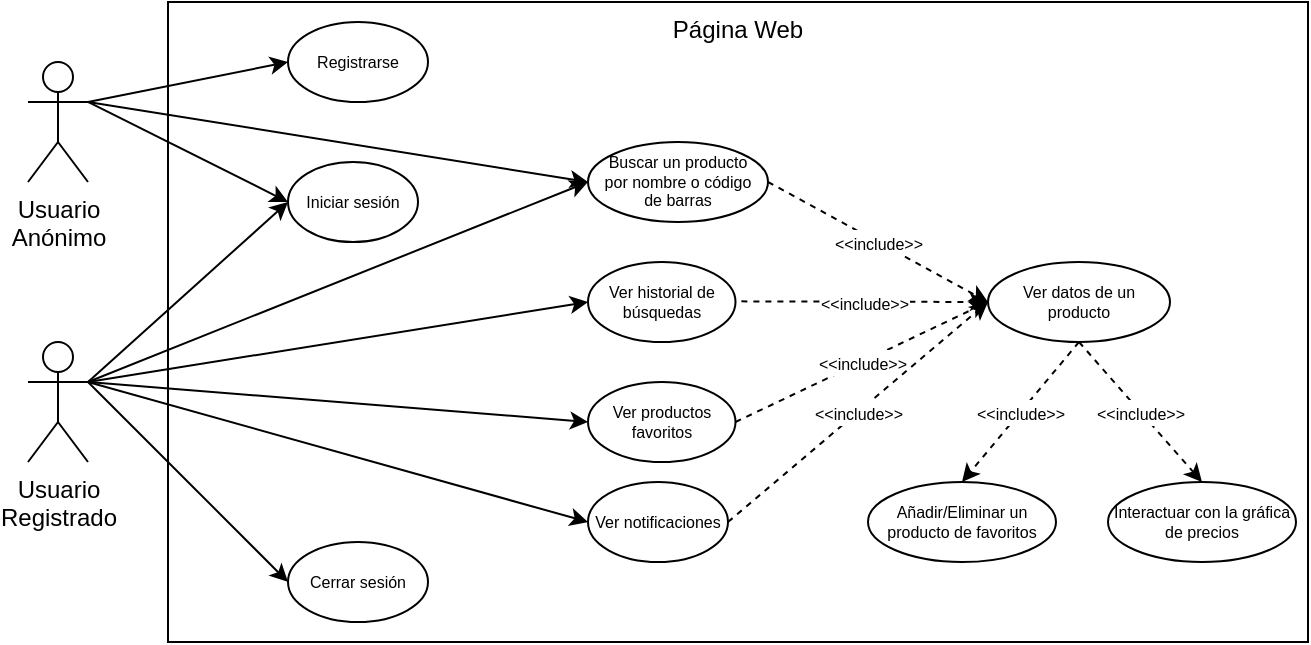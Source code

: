 <mxfile version="21.3.2" type="device">
  <diagram name="Página-1" id="mUMkQfpNWBqZ8aSj7ifJ">
    <mxGraphModel dx="844" dy="449" grid="1" gridSize="10" guides="1" tooltips="1" connect="1" arrows="1" fold="1" page="1" pageScale="1" pageWidth="827" pageHeight="1169" math="0" shadow="0">
      <root>
        <mxCell id="0" />
        <mxCell id="1" parent="0" />
        <mxCell id="4fhJ08_dgWwNyoEyeQ70-30" value="Página Web" style="rounded=0;whiteSpace=wrap;html=1;labelPosition=center;verticalLabelPosition=middle;align=center;verticalAlign=top;" vertex="1" parent="1">
          <mxGeometry x="130" y="50" width="570" height="320" as="geometry" />
        </mxCell>
        <mxCell id="4fhJ08_dgWwNyoEyeQ70-33" style="rounded=0;orthogonalLoop=1;jettySize=auto;html=1;entryX=0;entryY=0.5;entryDx=0;entryDy=0;exitX=1;exitY=0.333;exitDx=0;exitDy=0;exitPerimeter=0;" edge="1" parent="1" source="4fhJ08_dgWwNyoEyeQ70-1" target="4fhJ08_dgWwNyoEyeQ70-24">
          <mxGeometry relative="1" as="geometry" />
        </mxCell>
        <mxCell id="4fhJ08_dgWwNyoEyeQ70-34" style="rounded=0;orthogonalLoop=1;jettySize=auto;html=1;entryX=0;entryY=0.5;entryDx=0;entryDy=0;exitX=1;exitY=0.333;exitDx=0;exitDy=0;exitPerimeter=0;" edge="1" parent="1" source="4fhJ08_dgWwNyoEyeQ70-1" target="4fhJ08_dgWwNyoEyeQ70-29">
          <mxGeometry relative="1" as="geometry" />
        </mxCell>
        <mxCell id="4fhJ08_dgWwNyoEyeQ70-35" style="rounded=0;orthogonalLoop=1;jettySize=auto;html=1;entryX=0;entryY=0.5;entryDx=0;entryDy=0;exitX=1;exitY=0.333;exitDx=0;exitDy=0;exitPerimeter=0;" edge="1" parent="1" source="4fhJ08_dgWwNyoEyeQ70-1" target="4fhJ08_dgWwNyoEyeQ70-22">
          <mxGeometry relative="1" as="geometry">
            <mxPoint x="50" y="160" as="sourcePoint" />
          </mxGeometry>
        </mxCell>
        <mxCell id="4fhJ08_dgWwNyoEyeQ70-36" style="rounded=0;orthogonalLoop=1;jettySize=auto;html=1;entryX=0;entryY=0.5;entryDx=0;entryDy=0;exitX=1;exitY=0.333;exitDx=0;exitDy=0;exitPerimeter=0;" edge="1" parent="1" source="4fhJ08_dgWwNyoEyeQ70-1" target="4fhJ08_dgWwNyoEyeQ70-23">
          <mxGeometry relative="1" as="geometry">
            <mxPoint x="50" y="160" as="sourcePoint" />
          </mxGeometry>
        </mxCell>
        <mxCell id="4fhJ08_dgWwNyoEyeQ70-51" style="rounded=0;orthogonalLoop=1;jettySize=auto;html=1;exitX=1;exitY=0.333;exitDx=0;exitDy=0;exitPerimeter=0;entryX=0;entryY=0.5;entryDx=0;entryDy=0;" edge="1" parent="1" source="4fhJ08_dgWwNyoEyeQ70-1" target="4fhJ08_dgWwNyoEyeQ70-26">
          <mxGeometry relative="1" as="geometry" />
        </mxCell>
        <mxCell id="4fhJ08_dgWwNyoEyeQ70-1" value="Usuario&lt;br&gt;Registrado" style="shape=umlActor;verticalLabelPosition=bottom;verticalAlign=top;html=1;outlineConnect=0;" vertex="1" parent="1">
          <mxGeometry x="60" y="220" width="30" height="60" as="geometry" />
        </mxCell>
        <mxCell id="4fhJ08_dgWwNyoEyeQ70-21" value="Añadir/Eliminar un producto de favoritos" style="ellipse;whiteSpace=wrap;html=1;fontSize=8;" vertex="1" parent="1">
          <mxGeometry x="480" y="290" width="94" height="40" as="geometry" />
        </mxCell>
        <mxCell id="4fhJ08_dgWwNyoEyeQ70-22" value="Ver productos favoritos" style="ellipse;whiteSpace=wrap;html=1;fontSize=8;" vertex="1" parent="1">
          <mxGeometry x="340" y="240" width="73.75" height="40" as="geometry" />
        </mxCell>
        <mxCell id="4fhJ08_dgWwNyoEyeQ70-23" value="Ver notificaciones" style="ellipse;whiteSpace=wrap;html=1;fontSize=8;" vertex="1" parent="1">
          <mxGeometry x="340" y="290" width="70" height="40" as="geometry" />
        </mxCell>
        <mxCell id="4fhJ08_dgWwNyoEyeQ70-31" value="&lt;font style=&quot;font-size: 8px;&quot;&gt;&amp;lt;&amp;lt;include&amp;gt;&amp;gt;&lt;/font&gt;" style="rounded=0;orthogonalLoop=1;jettySize=auto;html=1;entryX=0;entryY=0.5;entryDx=0;entryDy=0;dashed=1;exitX=1;exitY=0.5;exitDx=0;exitDy=0;" edge="1" parent="1" source="4fhJ08_dgWwNyoEyeQ70-24" target="4fhJ08_dgWwNyoEyeQ70-28">
          <mxGeometry relative="1" as="geometry" />
        </mxCell>
        <mxCell id="4fhJ08_dgWwNyoEyeQ70-24" value="Buscar un producto por nombre o código de barras" style="ellipse;whiteSpace=wrap;html=1;spacing=7;fontSize=8;" vertex="1" parent="1">
          <mxGeometry x="340" y="120" width="90" height="40" as="geometry" />
        </mxCell>
        <mxCell id="4fhJ08_dgWwNyoEyeQ70-25" value="Registrarse" style="ellipse;whiteSpace=wrap;html=1;spacing=7;fontSize=8;" vertex="1" parent="1">
          <mxGeometry x="190" y="60" width="70" height="40" as="geometry" />
        </mxCell>
        <mxCell id="4fhJ08_dgWwNyoEyeQ70-26" value="Iniciar sesión" style="ellipse;whiteSpace=wrap;html=1;spacing=7;fontSize=8;" vertex="1" parent="1">
          <mxGeometry x="190" y="130" width="65" height="40" as="geometry" />
        </mxCell>
        <mxCell id="4fhJ08_dgWwNyoEyeQ70-27" value="Cerrar sesión" style="ellipse;whiteSpace=wrap;html=1;fontSize=8;" vertex="1" parent="1">
          <mxGeometry x="190" y="320" width="70" height="40" as="geometry" />
        </mxCell>
        <mxCell id="4fhJ08_dgWwNyoEyeQ70-28" value="Ver datos de un producto" style="ellipse;whiteSpace=wrap;html=1;spacing=7;fontSize=8;" vertex="1" parent="1">
          <mxGeometry x="540" y="180" width="91" height="40" as="geometry" />
        </mxCell>
        <mxCell id="4fhJ08_dgWwNyoEyeQ70-29" value="Ver historial de búsquedas" style="ellipse;whiteSpace=wrap;html=1;spacing=7;fontSize=8;" vertex="1" parent="1">
          <mxGeometry x="340" y="180" width="73.75" height="40" as="geometry" />
        </mxCell>
        <mxCell id="4fhJ08_dgWwNyoEyeQ70-32" value="&lt;font style=&quot;font-size: 8px;&quot;&gt;&amp;lt;&amp;lt;include&amp;gt;&amp;gt;&lt;/font&gt;" style="rounded=0;orthogonalLoop=1;jettySize=auto;html=1;dashed=1;exitX=1.04;exitY=0.492;exitDx=0;exitDy=0;exitPerimeter=0;entryX=0;entryY=0.5;entryDx=0;entryDy=0;" edge="1" parent="1" source="4fhJ08_dgWwNyoEyeQ70-29" target="4fhJ08_dgWwNyoEyeQ70-28">
          <mxGeometry relative="1" as="geometry">
            <mxPoint x="240" y="119" as="sourcePoint" />
            <mxPoint x="350" y="150" as="targetPoint" />
          </mxGeometry>
        </mxCell>
        <mxCell id="4fhJ08_dgWwNyoEyeQ70-41" style="rounded=0;orthogonalLoop=1;jettySize=auto;html=1;entryX=0;entryY=0.5;entryDx=0;entryDy=0;exitX=1;exitY=0.333;exitDx=0;exitDy=0;exitPerimeter=0;" edge="1" parent="1" source="4fhJ08_dgWwNyoEyeQ70-1" target="4fhJ08_dgWwNyoEyeQ70-27">
          <mxGeometry relative="1" as="geometry">
            <mxPoint x="50" y="160" as="sourcePoint" />
            <mxPoint x="156" y="400" as="targetPoint" />
          </mxGeometry>
        </mxCell>
        <mxCell id="4fhJ08_dgWwNyoEyeQ70-42" style="rounded=0;orthogonalLoop=1;jettySize=auto;html=1;entryX=0;entryY=0.5;entryDx=0;entryDy=0;exitX=1;exitY=0.333;exitDx=0;exitDy=0;exitPerimeter=0;" edge="1" parent="1" source="4fhJ08_dgWwNyoEyeQ70-44" target="4fhJ08_dgWwNyoEyeQ70-25">
          <mxGeometry relative="1" as="geometry">
            <mxPoint x="50" y="160" as="sourcePoint" />
            <mxPoint x="160" y="350" as="targetPoint" />
          </mxGeometry>
        </mxCell>
        <mxCell id="4fhJ08_dgWwNyoEyeQ70-43" style="rounded=0;orthogonalLoop=1;jettySize=auto;html=1;entryX=0;entryY=0.5;entryDx=0;entryDy=0;exitX=1;exitY=0.333;exitDx=0;exitDy=0;exitPerimeter=0;" edge="1" parent="1" source="4fhJ08_dgWwNyoEyeQ70-44" target="4fhJ08_dgWwNyoEyeQ70-26">
          <mxGeometry relative="1" as="geometry">
            <mxPoint x="50" y="170" as="sourcePoint" />
            <mxPoint x="158" y="300" as="targetPoint" />
          </mxGeometry>
        </mxCell>
        <mxCell id="4fhJ08_dgWwNyoEyeQ70-44" value="Usuario&lt;br&gt;Anónimo" style="shape=umlActor;verticalLabelPosition=bottom;verticalAlign=top;html=1;outlineConnect=0;" vertex="1" parent="1">
          <mxGeometry x="60" y="80" width="30" height="60" as="geometry" />
        </mxCell>
        <mxCell id="4fhJ08_dgWwNyoEyeQ70-45" style="rounded=0;orthogonalLoop=1;jettySize=auto;html=1;entryX=0;entryY=0.5;entryDx=0;entryDy=0;exitX=1;exitY=0.333;exitDx=0;exitDy=0;exitPerimeter=0;" edge="1" parent="1" source="4fhJ08_dgWwNyoEyeQ70-44" target="4fhJ08_dgWwNyoEyeQ70-24">
          <mxGeometry relative="1" as="geometry">
            <mxPoint x="70" y="330" as="sourcePoint" />
            <mxPoint x="163" y="180" as="targetPoint" />
          </mxGeometry>
        </mxCell>
        <mxCell id="4fhJ08_dgWwNyoEyeQ70-47" value="&lt;font style=&quot;font-size: 8px;&quot;&gt;&amp;lt;&amp;lt;include&amp;gt;&amp;gt;&lt;/font&gt;" style="rounded=0;orthogonalLoop=1;jettySize=auto;html=1;dashed=1;entryX=0;entryY=0.5;entryDx=0;entryDy=0;exitX=1;exitY=0.5;exitDx=0;exitDy=0;" edge="1" parent="1" source="4fhJ08_dgWwNyoEyeQ70-22" target="4fhJ08_dgWwNyoEyeQ70-28">
          <mxGeometry relative="1" as="geometry">
            <mxPoint x="243" y="270" as="sourcePoint" />
            <mxPoint x="380" y="120" as="targetPoint" />
          </mxGeometry>
        </mxCell>
        <mxCell id="4fhJ08_dgWwNyoEyeQ70-48" value="&lt;font style=&quot;font-size: 8px;&quot;&gt;&amp;lt;&amp;lt;include&amp;gt;&amp;gt;&lt;/font&gt;" style="rounded=0;orthogonalLoop=1;jettySize=auto;html=1;dashed=1;exitX=1;exitY=0.5;exitDx=0;exitDy=0;entryX=0;entryY=0.5;entryDx=0;entryDy=0;" edge="1" parent="1" source="4fhJ08_dgWwNyoEyeQ70-23" target="4fhJ08_dgWwNyoEyeQ70-28">
          <mxGeometry relative="1" as="geometry">
            <mxPoint x="253" y="280" as="sourcePoint" />
            <mxPoint x="390" y="130" as="targetPoint" />
          </mxGeometry>
        </mxCell>
        <mxCell id="4fhJ08_dgWwNyoEyeQ70-50" value="&lt;font style=&quot;font-size: 8px;&quot;&gt;&amp;lt;&amp;lt;include&amp;gt;&amp;gt;&lt;/font&gt;" style="rounded=0;orthogonalLoop=1;jettySize=auto;html=1;dashed=1;exitX=0.5;exitY=1;exitDx=0;exitDy=0;entryX=0.5;entryY=0;entryDx=0;entryDy=0;" edge="1" parent="1" source="4fhJ08_dgWwNyoEyeQ70-28" target="4fhJ08_dgWwNyoEyeQ70-21">
          <mxGeometry relative="1" as="geometry">
            <mxPoint x="263" y="290" as="sourcePoint" />
            <mxPoint x="400" y="140" as="targetPoint" />
          </mxGeometry>
        </mxCell>
        <mxCell id="4fhJ08_dgWwNyoEyeQ70-52" value="Interactuar con la gráfica de precios" style="ellipse;whiteSpace=wrap;html=1;fontSize=8;" vertex="1" parent="1">
          <mxGeometry x="600" y="290" width="94" height="40" as="geometry" />
        </mxCell>
        <mxCell id="4fhJ08_dgWwNyoEyeQ70-53" value="&lt;font style=&quot;font-size: 8px;&quot;&gt;&amp;lt;&amp;lt;include&amp;gt;&amp;gt;&lt;/font&gt;" style="rounded=0;orthogonalLoop=1;jettySize=auto;html=1;dashed=1;exitX=0.5;exitY=1;exitDx=0;exitDy=0;entryX=0.5;entryY=0;entryDx=0;entryDy=0;" edge="1" parent="1" source="4fhJ08_dgWwNyoEyeQ70-28" target="4fhJ08_dgWwNyoEyeQ70-52">
          <mxGeometry relative="1" as="geometry">
            <mxPoint x="595" y="230" as="sourcePoint" />
            <mxPoint x="527" y="300" as="targetPoint" />
          </mxGeometry>
        </mxCell>
      </root>
    </mxGraphModel>
  </diagram>
</mxfile>
